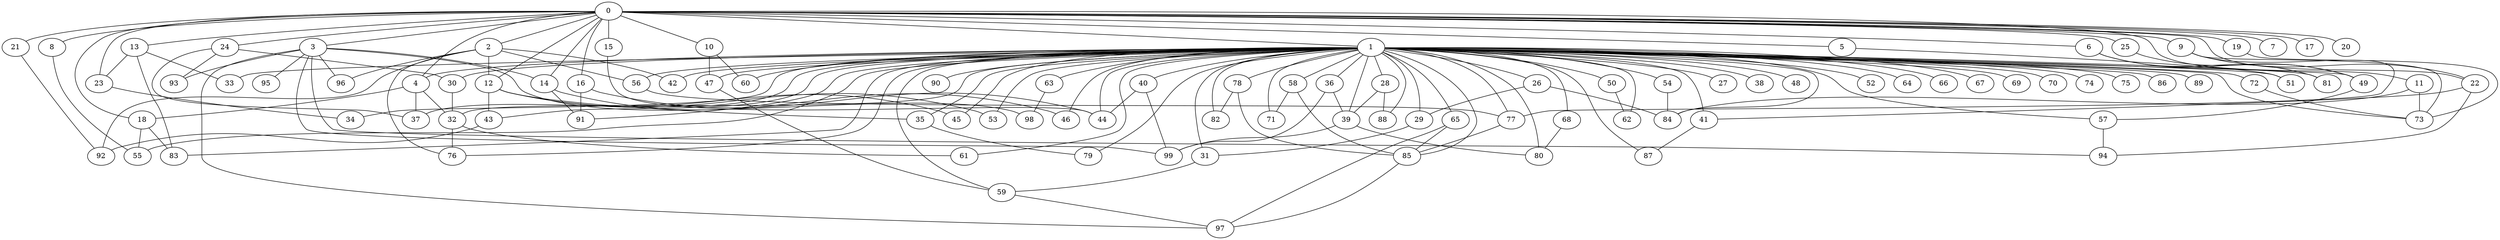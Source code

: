 
graph graphname {
    0 -- 1
0 -- 2
0 -- 3
0 -- 4
0 -- 5
0 -- 6
0 -- 7
0 -- 8
0 -- 9
0 -- 10
0 -- 11
0 -- 12
0 -- 13
0 -- 14
0 -- 15
0 -- 16
0 -- 17
0 -- 18
0 -- 19
0 -- 20
0 -- 21
0 -- 22
0 -- 23
0 -- 24
0 -- 25
1 -- 26
1 -- 27
1 -- 28
1 -- 29
1 -- 30
1 -- 31
1 -- 32
1 -- 33
1 -- 34
1 -- 35
1 -- 36
1 -- 37
1 -- 38
1 -- 39
1 -- 40
1 -- 41
1 -- 42
1 -- 43
1 -- 44
1 -- 45
1 -- 46
1 -- 47
1 -- 48
1 -- 49
1 -- 50
1 -- 51
1 -- 52
1 -- 53
1 -- 54
1 -- 55
1 -- 56
1 -- 57
1 -- 58
1 -- 59
1 -- 60
1 -- 61
1 -- 62
1 -- 63
1 -- 64
1 -- 65
1 -- 66
1 -- 67
1 -- 68
1 -- 69
1 -- 70
1 -- 71
1 -- 72
1 -- 73
1 -- 74
1 -- 75
1 -- 76
1 -- 77
1 -- 78
1 -- 79
1 -- 80
1 -- 81
1 -- 82
1 -- 83
1 -- 84
1 -- 85
1 -- 86
1 -- 87
1 -- 88
1 -- 89
1 -- 90
1 -- 91
1 -- 4
2 -- 92
2 -- 96
2 -- 12
2 -- 42
2 -- 76
2 -- 56
3 -- 96
3 -- 98
3 -- 99
3 -- 97
3 -- 93
3 -- 94
3 -- 95
3 -- 14
4 -- 18
4 -- 37
4 -- 32
5 -- 51
6 -- 81
6 -- 49
8 -- 55
9 -- 22
9 -- 77
9 -- 73
10 -- 47
10 -- 60
11 -- 73
11 -- 84
12 -- 53
12 -- 43
12 -- 45
12 -- 35
13 -- 33
13 -- 23
13 -- 83
14 -- 46
14 -- 91
15 -- 44
16 -- 44
16 -- 91
18 -- 55
18 -- 83
19 -- 73
21 -- 92
22 -- 41
22 -- 94
23 -- 34
24 -- 37
24 -- 93
24 -- 30
25 -- 49
26 -- 29
26 -- 84
28 -- 88
28 -- 39
29 -- 31
30 -- 32
31 -- 59
32 -- 76
32 -- 61
35 -- 79
36 -- 39
36 -- 99
39 -- 99
39 -- 80
40 -- 99
40 -- 44
41 -- 87
43 -- 92
47 -- 59
49 -- 57
50 -- 62
54 -- 84
56 -- 77
57 -- 94
58 -- 71
58 -- 85
59 -- 97
63 -- 98
65 -- 97
65 -- 85
68 -- 80
72 -- 73
77 -- 85
78 -- 82
78 -- 85
85 -- 97

}
